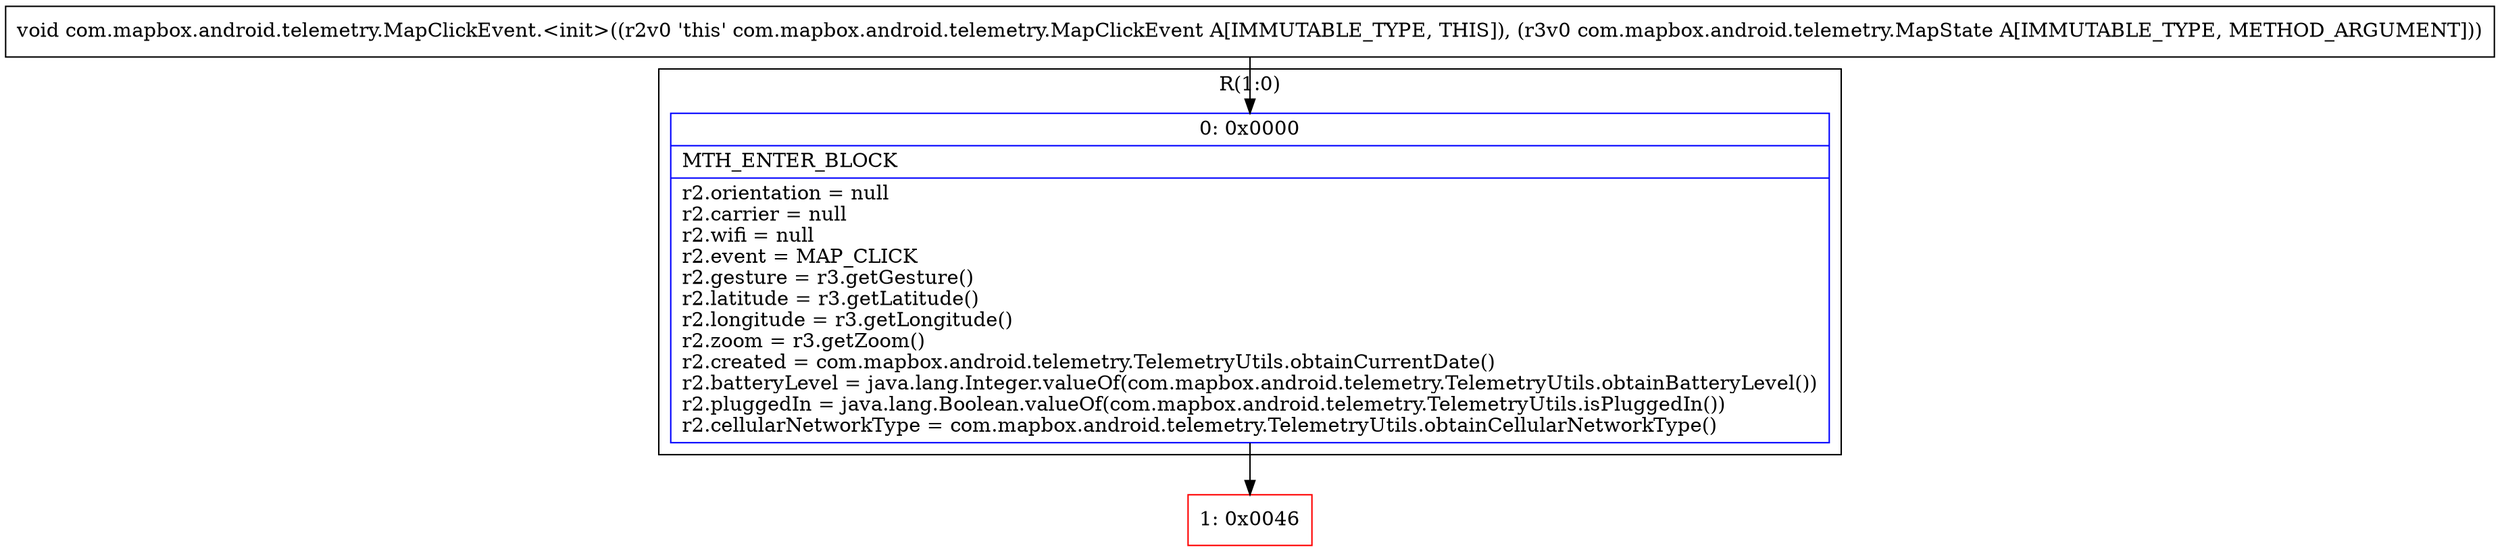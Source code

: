 digraph "CFG forcom.mapbox.android.telemetry.MapClickEvent.\<init\>(Lcom\/mapbox\/android\/telemetry\/MapState;)V" {
subgraph cluster_Region_656844593 {
label = "R(1:0)";
node [shape=record,color=blue];
Node_0 [shape=record,label="{0\:\ 0x0000|MTH_ENTER_BLOCK\l|r2.orientation = null\lr2.carrier = null\lr2.wifi = null\lr2.event = MAP_CLICK\lr2.gesture = r3.getGesture()\lr2.latitude = r3.getLatitude()\lr2.longitude = r3.getLongitude()\lr2.zoom = r3.getZoom()\lr2.created = com.mapbox.android.telemetry.TelemetryUtils.obtainCurrentDate()\lr2.batteryLevel = java.lang.Integer.valueOf(com.mapbox.android.telemetry.TelemetryUtils.obtainBatteryLevel())\lr2.pluggedIn = java.lang.Boolean.valueOf(com.mapbox.android.telemetry.TelemetryUtils.isPluggedIn())\lr2.cellularNetworkType = com.mapbox.android.telemetry.TelemetryUtils.obtainCellularNetworkType()\l}"];
}
Node_1 [shape=record,color=red,label="{1\:\ 0x0046}"];
MethodNode[shape=record,label="{void com.mapbox.android.telemetry.MapClickEvent.\<init\>((r2v0 'this' com.mapbox.android.telemetry.MapClickEvent A[IMMUTABLE_TYPE, THIS]), (r3v0 com.mapbox.android.telemetry.MapState A[IMMUTABLE_TYPE, METHOD_ARGUMENT])) }"];
MethodNode -> Node_0;
Node_0 -> Node_1;
}

